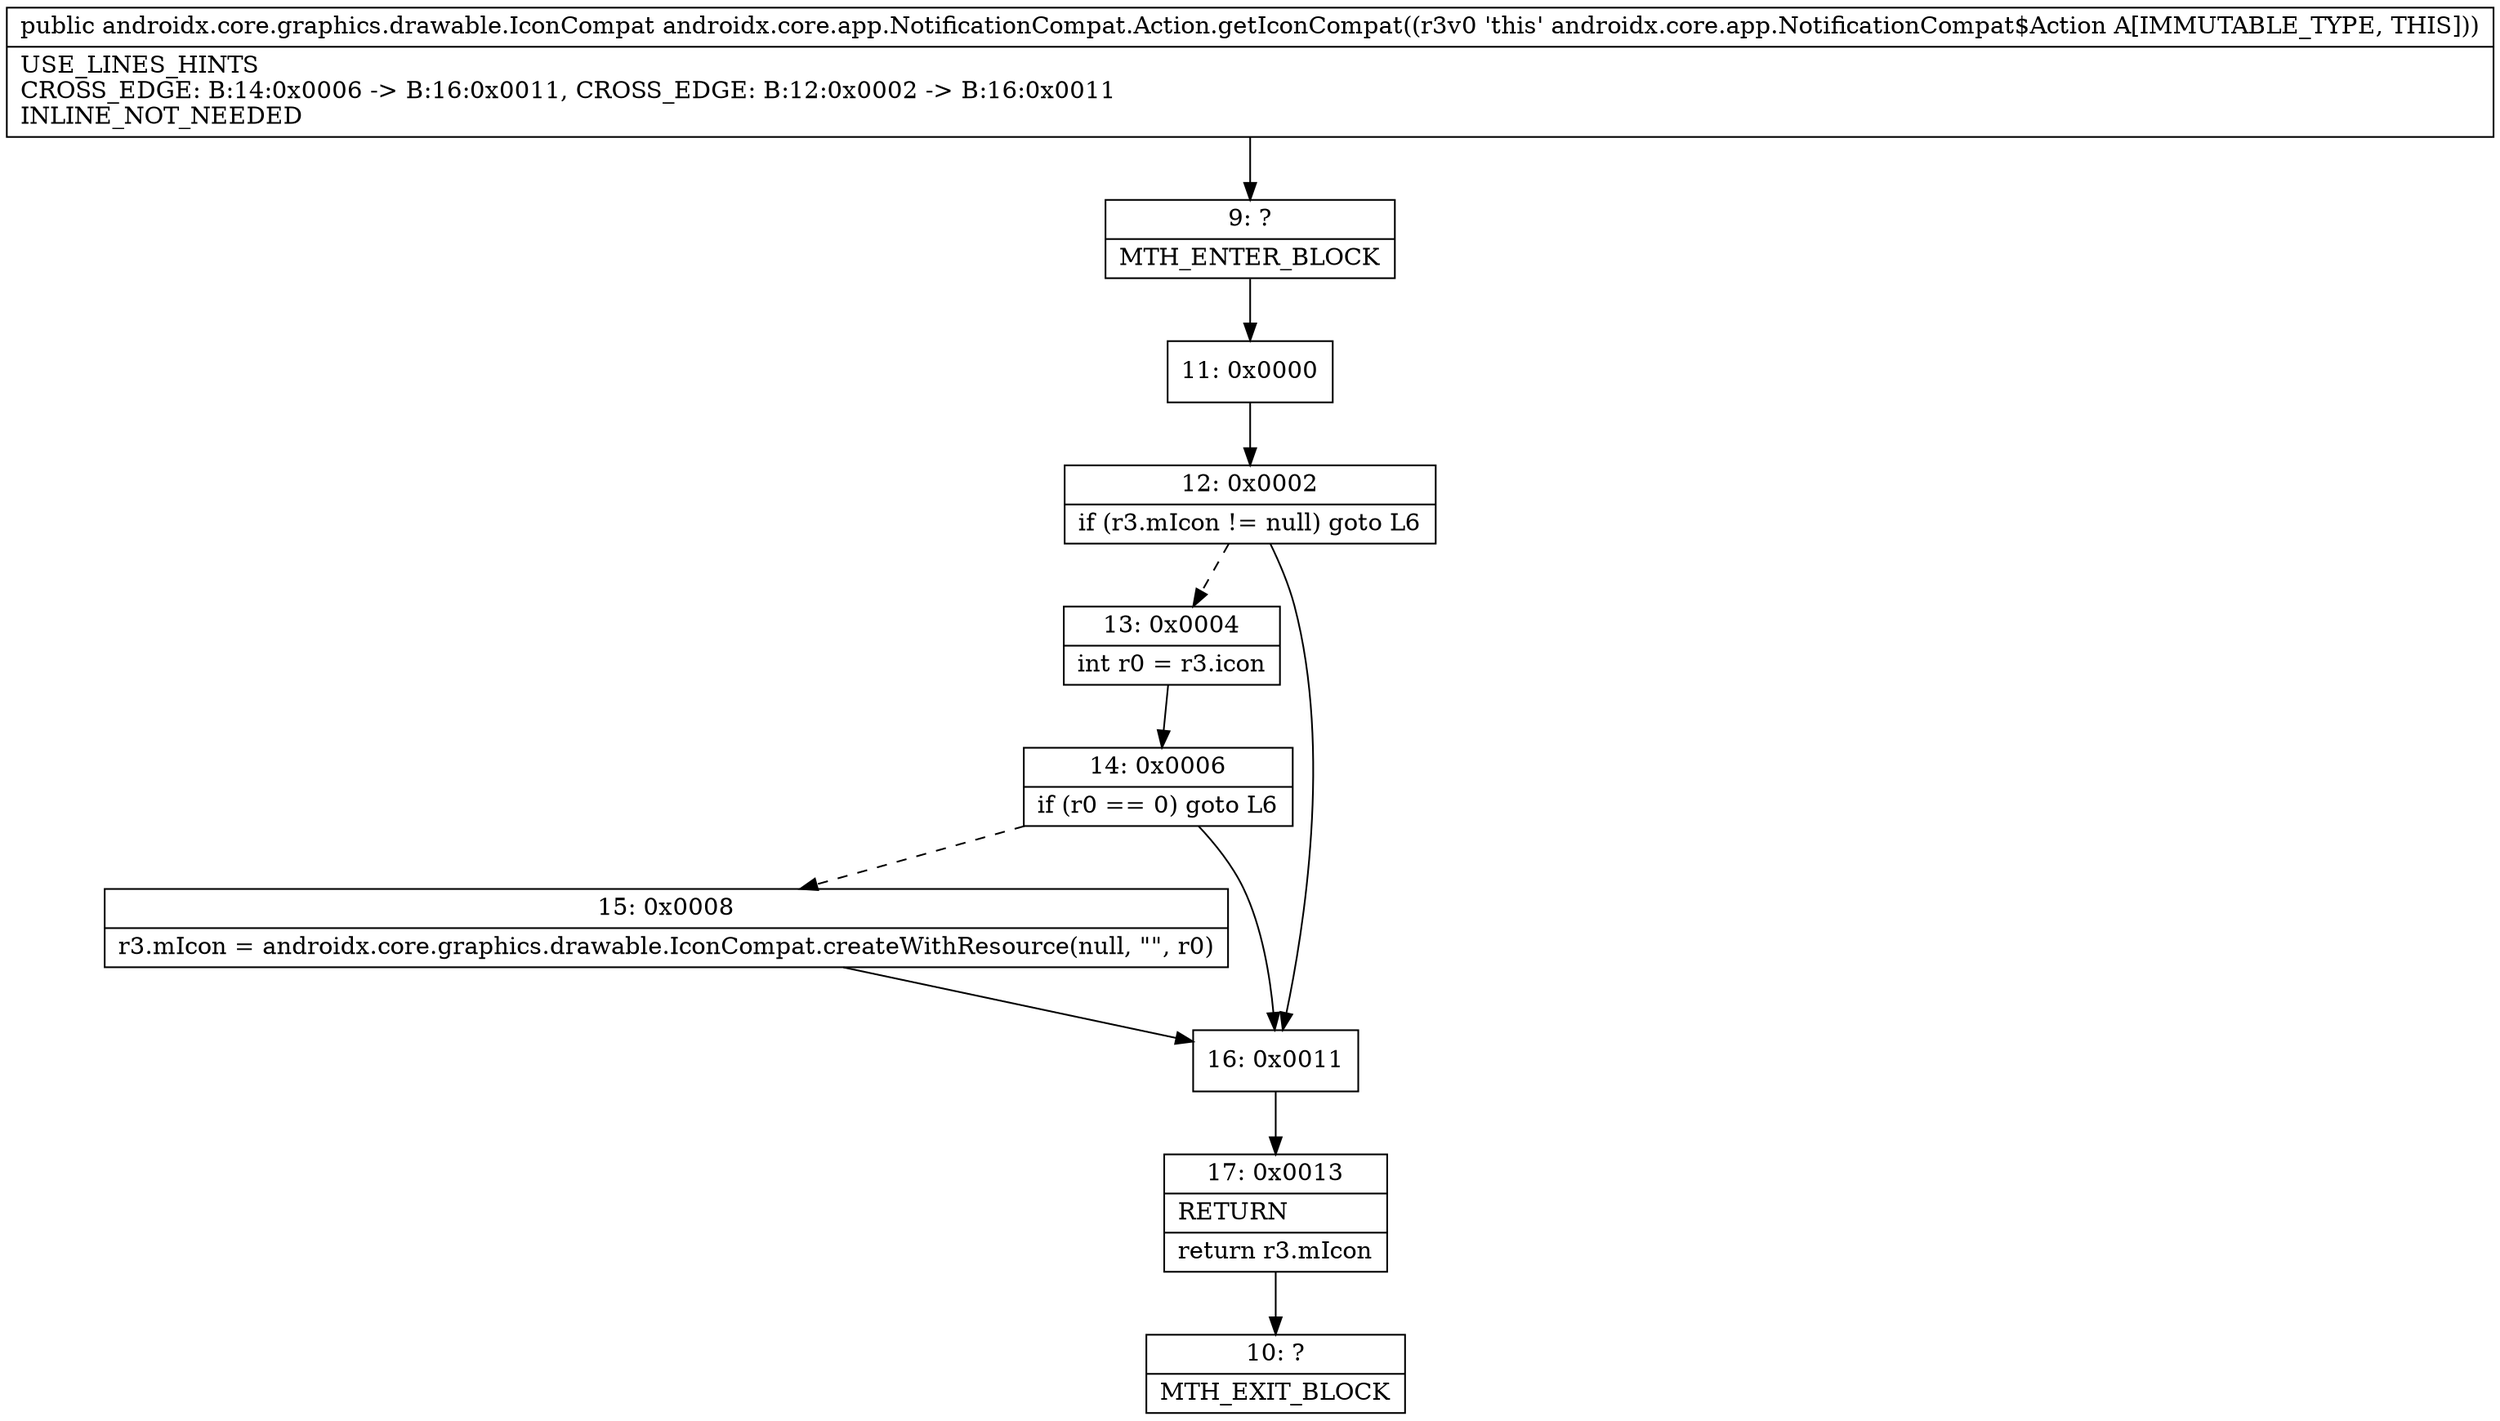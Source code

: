 digraph "CFG forandroidx.core.app.NotificationCompat.Action.getIconCompat()Landroidx\/core\/graphics\/drawable\/IconCompat;" {
Node_9 [shape=record,label="{9\:\ ?|MTH_ENTER_BLOCK\l}"];
Node_11 [shape=record,label="{11\:\ 0x0000}"];
Node_12 [shape=record,label="{12\:\ 0x0002|if (r3.mIcon != null) goto L6\l}"];
Node_13 [shape=record,label="{13\:\ 0x0004|int r0 = r3.icon\l}"];
Node_14 [shape=record,label="{14\:\ 0x0006|if (r0 == 0) goto L6\l}"];
Node_15 [shape=record,label="{15\:\ 0x0008|r3.mIcon = androidx.core.graphics.drawable.IconCompat.createWithResource(null, \"\", r0)\l}"];
Node_16 [shape=record,label="{16\:\ 0x0011}"];
Node_17 [shape=record,label="{17\:\ 0x0013|RETURN\l|return r3.mIcon\l}"];
Node_10 [shape=record,label="{10\:\ ?|MTH_EXIT_BLOCK\l}"];
MethodNode[shape=record,label="{public androidx.core.graphics.drawable.IconCompat androidx.core.app.NotificationCompat.Action.getIconCompat((r3v0 'this' androidx.core.app.NotificationCompat$Action A[IMMUTABLE_TYPE, THIS]))  | USE_LINES_HINTS\lCROSS_EDGE: B:14:0x0006 \-\> B:16:0x0011, CROSS_EDGE: B:12:0x0002 \-\> B:16:0x0011\lINLINE_NOT_NEEDED\l}"];
MethodNode -> Node_9;Node_9 -> Node_11;
Node_11 -> Node_12;
Node_12 -> Node_13[style=dashed];
Node_12 -> Node_16;
Node_13 -> Node_14;
Node_14 -> Node_15[style=dashed];
Node_14 -> Node_16;
Node_15 -> Node_16;
Node_16 -> Node_17;
Node_17 -> Node_10;
}

